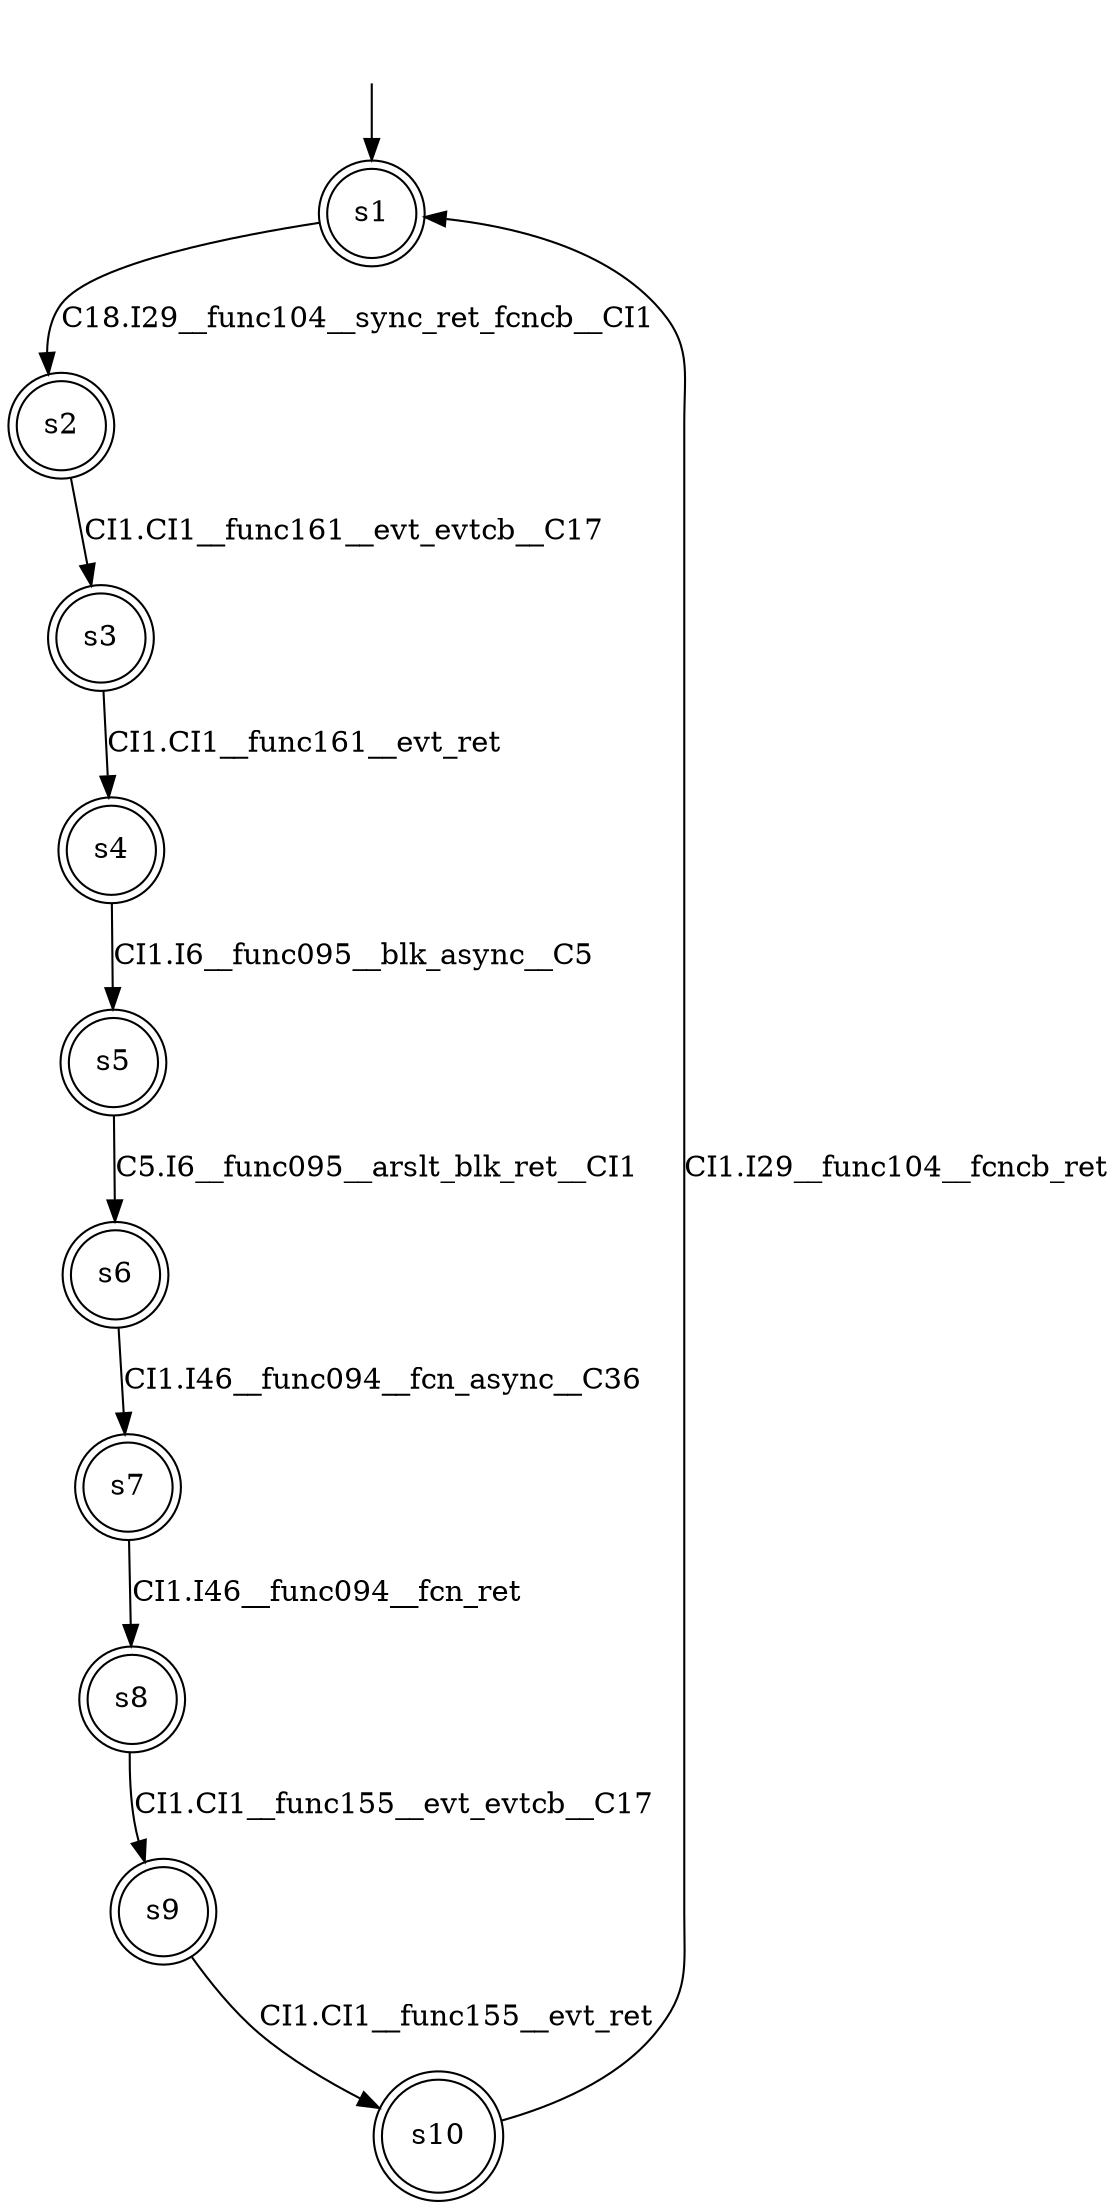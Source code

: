 digraph automaton {
	1 [label=<s1> shape="doublecircle"];
	2 [label=<s2> shape="doublecircle"];
	3 [label=<s3> shape="doublecircle"];
	4 [label=<s4> shape="doublecircle"];
	5 [label=<s5> shape="doublecircle"];
	6 [label=<s6> shape="doublecircle"];
	7 [label=<s7> shape="doublecircle"];
	8 [label=<s8> shape="doublecircle"];
	9 [label=<s9> shape="doublecircle"];
	10 [label=<s10> shape="doublecircle"];
	__init1 [label=<> shape="none"];
	__init1 -> 1;
	1 -> 2 [label=<C18.I29__func104__sync_ret_fcncb__CI1> id="1-0-2"];
	2 -> 3 [label=<CI1.CI1__func161__evt_evtcb__C17> id="2-0-3"];
	3 -> 4 [label=<CI1.CI1__func161__evt_ret> id="3-0-4"];
	4 -> 5 [label=<CI1.I6__func095__blk_async__C5> id="4-0-5"];
	5 -> 6 [label=<C5.I6__func095__arslt_blk_ret__CI1> id="5-0-6"];
	6 -> 7 [label=<CI1.I46__func094__fcn_async__C36> id="6-0-7"];
	7 -> 8 [label=<CI1.I46__func094__fcn_ret> id="7-0-8"];
	8 -> 9 [label=<CI1.CI1__func155__evt_evtcb__C17> id="8-0-9"];
	9 -> 10 [label=<CI1.CI1__func155__evt_ret> id="9-0-10"];
	10 -> 1 [label=<CI1.I29__func104__fcncb_ret> id="10-0-1"];
}
